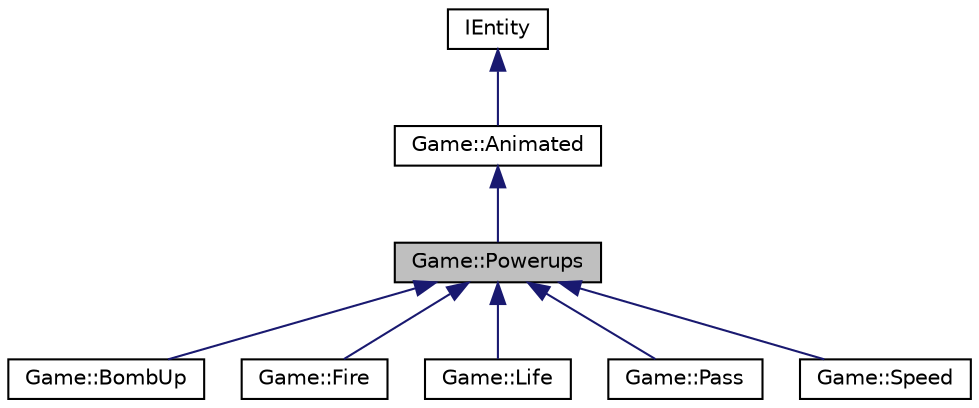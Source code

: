 digraph "Game::Powerups"
{
 // LATEX_PDF_SIZE
  edge [fontname="Helvetica",fontsize="10",labelfontname="Helvetica",labelfontsize="10"];
  node [fontname="Helvetica",fontsize="10",shape=record];
  Node1 [label="Game::Powerups",height=0.2,width=0.4,color="black", fillcolor="grey75", style="filled", fontcolor="black",tooltip=" "];
  Node2 -> Node1 [dir="back",color="midnightblue",fontsize="10",style="solid"];
  Node2 [label="Game::Animated",height=0.2,width=0.4,color="black", fillcolor="white", style="filled",URL="$class_game_1_1_animated.html",tooltip=" "];
  Node3 -> Node2 [dir="back",color="midnightblue",fontsize="10",style="solid"];
  Node3 [label="IEntity",height=0.2,width=0.4,color="black", fillcolor="white", style="filled",URL="$class_i_entity.html",tooltip=" "];
  Node1 -> Node4 [dir="back",color="midnightblue",fontsize="10",style="solid"];
  Node4 [label="Game::BombUp",height=0.2,width=0.4,color="black", fillcolor="white", style="filled",URL="$class_game_1_1_bomb_up.html",tooltip=" "];
  Node1 -> Node5 [dir="back",color="midnightblue",fontsize="10",style="solid"];
  Node5 [label="Game::Fire",height=0.2,width=0.4,color="black", fillcolor="white", style="filled",URL="$class_game_1_1_fire.html",tooltip=" "];
  Node1 -> Node6 [dir="back",color="midnightblue",fontsize="10",style="solid"];
  Node6 [label="Game::Life",height=0.2,width=0.4,color="black", fillcolor="white", style="filled",URL="$class_game_1_1_life.html",tooltip=" "];
  Node1 -> Node7 [dir="back",color="midnightblue",fontsize="10",style="solid"];
  Node7 [label="Game::Pass",height=0.2,width=0.4,color="black", fillcolor="white", style="filled",URL="$class_game_1_1_pass.html",tooltip=" "];
  Node1 -> Node8 [dir="back",color="midnightblue",fontsize="10",style="solid"];
  Node8 [label="Game::Speed",height=0.2,width=0.4,color="black", fillcolor="white", style="filled",URL="$class_game_1_1_speed.html",tooltip=" "];
}
